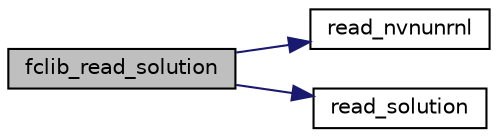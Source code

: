 digraph "fclib_read_solution"
{
  edge [fontname="Helvetica",fontsize="10",labelfontname="Helvetica",labelfontsize="10"];
  node [fontname="Helvetica",fontsize="10",shape=record];
  rankdir="LR";
  Node26 [label="fclib_read_solution",height=0.2,width=0.4,color="black", fillcolor="grey75", style="filled", fontcolor="black"];
  Node26 -> Node27 [color="midnightblue",fontsize="10",style="solid",fontname="Helvetica"];
  Node27 [label="read_nvnunrnl",height=0.2,width=0.4,color="black", fillcolor="white", style="filled",URL="$fclib_8h.html#ae7cbd3c281953eef55e58f5e84118279",tooltip="read solution sizes "];
  Node26 -> Node28 [color="midnightblue",fontsize="10",style="solid",fontname="Helvetica"];
  Node28 [label="read_solution",height=0.2,width=0.4,color="black", fillcolor="white", style="filled",URL="$fclib_8h.html#a75c2ead97e9d12f48eaf8b1f3b851738",tooltip="read solution "];
}

